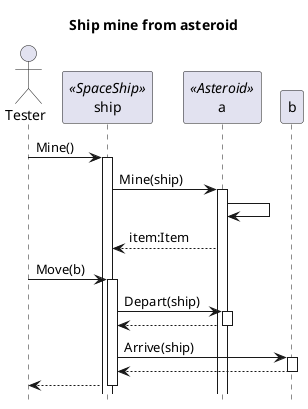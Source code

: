 @startuml
hide footbox
title Ship mine from asteroid


actor Tester as Tester


participant ship as ship <<SpaceShip>>

participant a as a <<Asteroid>>

Tester -> ship : Mine()
activate ship

ship -> a ++: Mine(ship)

a -> a :

a --> ship: item:Item
Tester -> ship ++: Move(b)

ship -> a ++: Depart(ship)
a --> ship
deactivate a

ship -> b ++ : Arrive(ship)

b --> ship
deactivate b

ship --> Tester
deactivate ship

@enduml